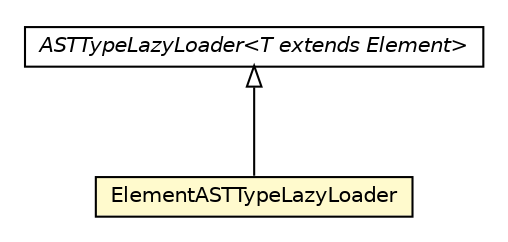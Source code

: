 #!/usr/local/bin/dot
#
# Class diagram 
# Generated by UMLGraph version 5.1 (http://www.umlgraph.org/)
#

digraph G {
	edge [fontname="Helvetica",fontsize=10,labelfontname="Helvetica",labelfontsize=10];
	node [fontname="Helvetica",fontsize=10,shape=plaintext];
	nodesep=0.25;
	ranksep=0.5;
	// org.androidtransfuse.analysis.adapter.ASTTypeLazyLoader<T extends javax.lang.model.element.Element>
	c47643 [label=<<table title="org.androidtransfuse.analysis.adapter.ASTTypeLazyLoader" border="0" cellborder="1" cellspacing="0" cellpadding="2" port="p" href="./ASTTypeLazyLoader.html">
		<tr><td><table border="0" cellspacing="0" cellpadding="1">
<tr><td align="center" balign="center"><font face="Helvetica-Oblique"> ASTTypeLazyLoader&lt;T extends Element&gt; </font></td></tr>
		</table></td></tr>
		</table>>, fontname="Helvetica", fontcolor="black", fontsize=10.0];
	// org.androidtransfuse.analysis.adapter.ElementASTTypeLazyLoader
	c47648 [label=<<table title="org.androidtransfuse.analysis.adapter.ElementASTTypeLazyLoader" border="0" cellborder="1" cellspacing="0" cellpadding="2" port="p" bgcolor="lemonChiffon" href="./ElementASTTypeLazyLoader.html">
		<tr><td><table border="0" cellspacing="0" cellpadding="1">
<tr><td align="center" balign="center"> ElementASTTypeLazyLoader </td></tr>
		</table></td></tr>
		</table>>, fontname="Helvetica", fontcolor="black", fontsize=10.0];
	//org.androidtransfuse.analysis.adapter.ElementASTTypeLazyLoader extends org.androidtransfuse.analysis.adapter.ASTTypeLazyLoader<javax.lang.model.element.Element>
	c47643:p -> c47648:p [dir=back,arrowtail=empty];
}

